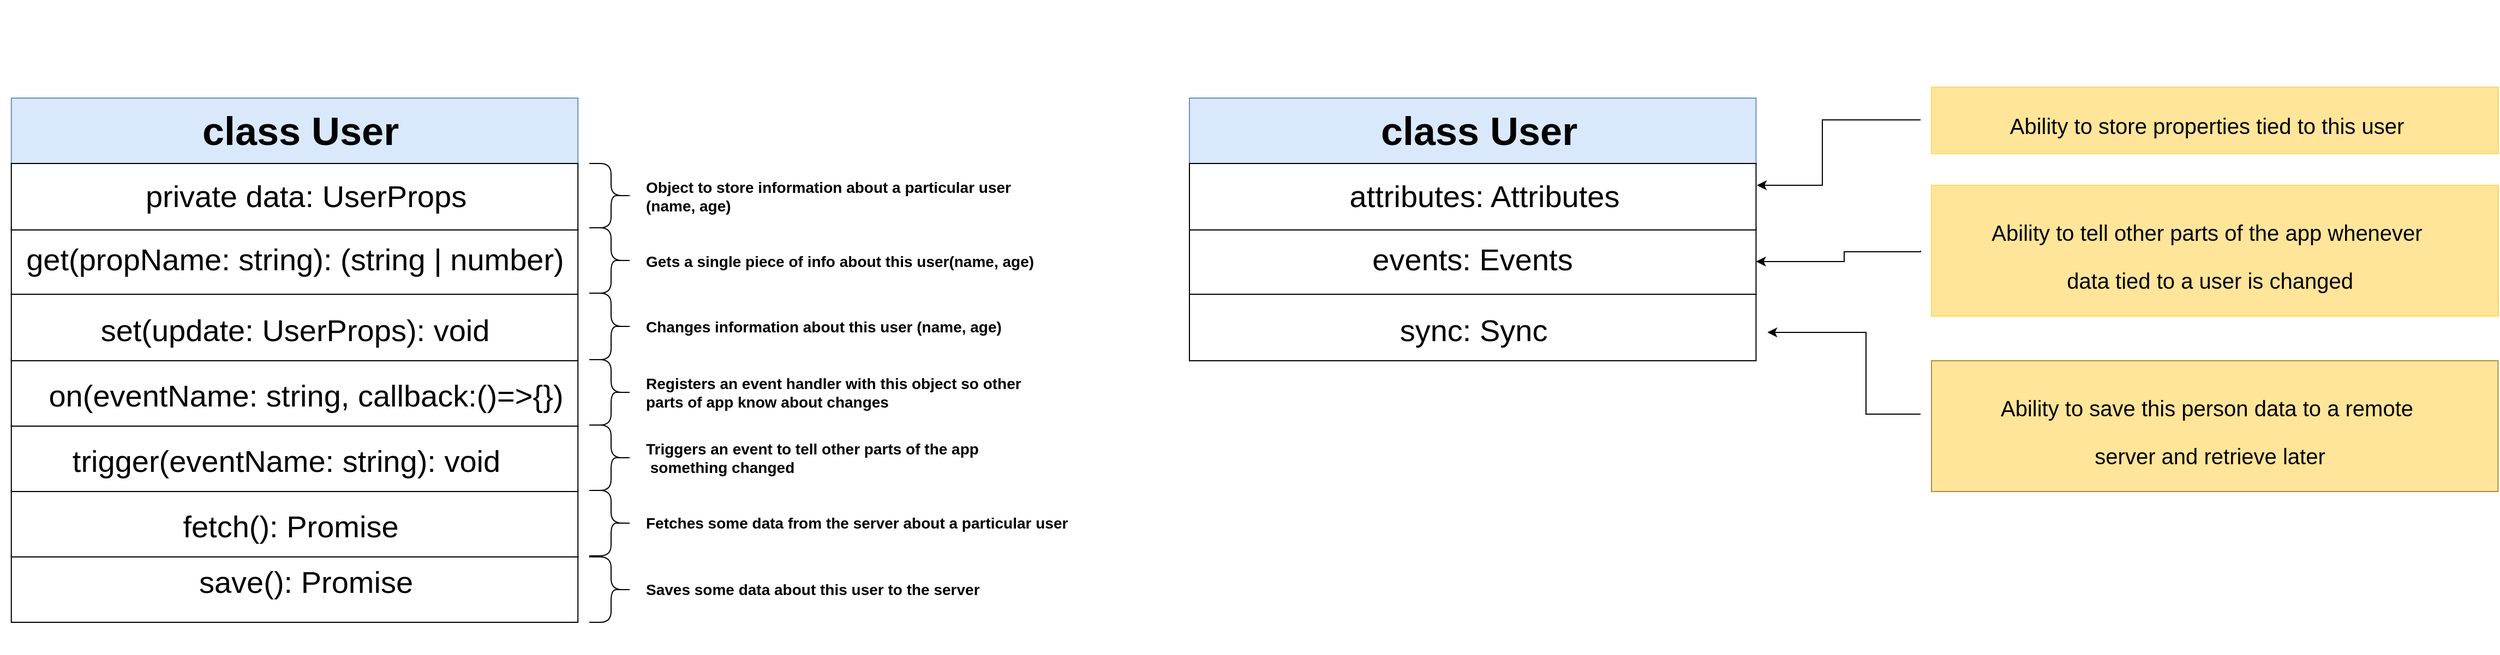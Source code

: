<mxfile version="20.0.4" type="github">
  <diagram id="kgpKYQtTHZ0yAKxKKP6v" name="Page-1">
    <mxGraphModel dx="1597" dy="829" grid="1" gridSize="10" guides="1" tooltips="1" connect="1" arrows="1" fold="1" page="1" pageScale="1" pageWidth="850" pageHeight="1100" math="0" shadow="0">
      <root>
        <mxCell id="0" />
        <mxCell id="1" parent="0" />
        <mxCell id="8q5D-cMC82iMwhPQfxOw-59" value="&lt;b style=&quot;font-size: 14px;&quot;&gt;Gets a single piece of info about this user(name, age)&lt;/b&gt;" style="text;html=1;resizable=0;autosize=1;align=left;verticalAlign=middle;points=[];fillColor=none;strokeColor=none;rounded=0;labelBackgroundColor=none;fontFamily=Helvetica;fontSize=14;" parent="1" vertex="1">
          <mxGeometry x="620" y="295" width="380" height="30" as="geometry" />
        </mxCell>
        <mxCell id="8q5D-cMC82iMwhPQfxOw-61" value="" style="group" parent="1" vertex="1" connectable="0">
          <mxGeometry x="30" y="70" width="1000" height="600" as="geometry" />
        </mxCell>
        <mxCell id="8q5D-cMC82iMwhPQfxOw-50" value="" style="group" parent="8q5D-cMC82iMwhPQfxOw-61" vertex="1" connectable="0">
          <mxGeometry x="10.38" y="500" width="529.62" height="71" as="geometry" />
        </mxCell>
        <mxCell id="8q5D-cMC82iMwhPQfxOw-18" value="" style="rounded=0;whiteSpace=wrap;html=1;labelBackgroundColor=#99CCFF;fontSize=36;" parent="8q5D-cMC82iMwhPQfxOw-50" vertex="1">
          <mxGeometry y="10" width="519.229" height="61" as="geometry" />
        </mxCell>
        <mxCell id="8q5D-cMC82iMwhPQfxOw-20" value="&lt;span style=&quot;&quot;&gt;&lt;font style=&quot;font-size: 28px;&quot;&gt;save(): Promise&lt;/font&gt;&lt;/span&gt;" style="text;html=1;resizable=0;autosize=1;align=center;verticalAlign=middle;points=[];rounded=0;labelBackgroundColor=none;fontSize=36;strokeWidth=0;" parent="8q5D-cMC82iMwhPQfxOw-50" vertex="1">
          <mxGeometry x="159.624" y="1" width="220" height="60" as="geometry" />
        </mxCell>
        <mxCell id="8q5D-cMC82iMwhPQfxOw-51" value="" style="group" parent="8q5D-cMC82iMwhPQfxOw-61" vertex="1" connectable="0">
          <mxGeometry x="10.38" y="440" width="519.23" height="61" as="geometry" />
        </mxCell>
        <mxCell id="8q5D-cMC82iMwhPQfxOw-11" value="" style="rounded=0;whiteSpace=wrap;html=1;labelBackgroundColor=#99CCFF;fontSize=36;" parent="8q5D-cMC82iMwhPQfxOw-51" vertex="1">
          <mxGeometry y="10" width="519.23" height="61" as="geometry" />
        </mxCell>
        <mxCell id="8q5D-cMC82iMwhPQfxOw-17" value="&lt;span style=&quot;&quot;&gt;&lt;font style=&quot;font-size: 28px;&quot;&gt;fetch(): Promise&lt;/font&gt;&lt;/span&gt;" style="text;html=1;resizable=0;autosize=1;align=center;verticalAlign=middle;points=[];rounded=0;labelBackgroundColor=none;fontSize=36;strokeWidth=0;" parent="8q5D-cMC82iMwhPQfxOw-51" vertex="1">
          <mxGeometry x="145.384" y="10" width="220" height="60" as="geometry" />
        </mxCell>
        <mxCell id="8q5D-cMC82iMwhPQfxOw-52" value="" style="group" parent="8q5D-cMC82iMwhPQfxOw-61" vertex="1" connectable="0">
          <mxGeometry x="10.38" y="390" width="519.23" height="61" as="geometry" />
        </mxCell>
        <mxCell id="8q5D-cMC82iMwhPQfxOw-8" value="" style="rounded=0;whiteSpace=wrap;html=1;labelBackgroundColor=#99CCFF;fontSize=36;" parent="8q5D-cMC82iMwhPQfxOw-52" vertex="1">
          <mxGeometry width="519.23" height="61.0" as="geometry" />
        </mxCell>
        <mxCell id="8q5D-cMC82iMwhPQfxOw-12" value="&lt;span style=&quot;&quot;&gt;&lt;font style=&quot;font-size: 28px;&quot;&gt;trigger(eventName: string): void&lt;/font&gt;&lt;/span&gt;" style="text;html=1;resizable=0;autosize=1;align=center;verticalAlign=middle;points=[];rounded=0;labelBackgroundColor=none;fontSize=36;strokeWidth=0;" parent="8q5D-cMC82iMwhPQfxOw-52" vertex="1">
          <mxGeometry x="41.538" width="420" height="60" as="geometry" />
        </mxCell>
        <mxCell id="8q5D-cMC82iMwhPQfxOw-55" value="" style="group" parent="8q5D-cMC82iMwhPQfxOw-61" vertex="1" connectable="0">
          <mxGeometry x="10.38" y="330" width="519.23" height="61" as="geometry" />
        </mxCell>
        <mxCell id="8q5D-cMC82iMwhPQfxOw-9" value="" style="rounded=0;whiteSpace=wrap;html=1;labelBackgroundColor=#99CCFF;fontSize=36;" parent="8q5D-cMC82iMwhPQfxOw-55" vertex="1">
          <mxGeometry y="-0.002" width="519.229" height="61" as="geometry" />
        </mxCell>
        <mxCell id="8q5D-cMC82iMwhPQfxOw-15" value="&lt;span style=&quot;&quot;&gt;&lt;font style=&quot;font-size: 28px;&quot;&gt;on(eventName: string, callback:()=&amp;gt;{})&lt;/font&gt;&lt;/span&gt;" style="text;html=1;resizable=0;autosize=1;align=center;verticalAlign=middle;points=[];rounded=0;labelBackgroundColor=none;fontSize=36;strokeWidth=0;" parent="8q5D-cMC82iMwhPQfxOw-55" vertex="1">
          <mxGeometry x="19.23" y="-0.006" width="500" height="60" as="geometry" />
        </mxCell>
        <mxCell id="8q5D-cMC82iMwhPQfxOw-56" value="" style="group" parent="8q5D-cMC82iMwhPQfxOw-61" vertex="1" connectable="0">
          <mxGeometry x="10.38" y="270" width="529.62" height="61" as="geometry" />
        </mxCell>
        <mxCell id="8q5D-cMC82iMwhPQfxOw-10" value="" style="rounded=0;whiteSpace=wrap;html=1;labelBackgroundColor=#99CCFF;fontSize=36;" parent="8q5D-cMC82iMwhPQfxOw-56" vertex="1">
          <mxGeometry width="519.23" height="61" as="geometry" />
        </mxCell>
        <mxCell id="8q5D-cMC82iMwhPQfxOw-14" value="&lt;span style=&quot;&quot;&gt;&lt;font style=&quot;font-size: 28px; line-height: 0.4;&quot;&gt;set(update: UserProps): void&lt;/font&gt;&lt;/span&gt;" style="text;html=1;resizable=0;autosize=1;align=center;verticalAlign=middle;points=[];rounded=0;labelBackgroundColor=none;fontSize=36;strokeWidth=0;" parent="8q5D-cMC82iMwhPQfxOw-56" vertex="1">
          <mxGeometry x="69.618" y="-3.112e-7" width="380" height="60" as="geometry" />
        </mxCell>
        <mxCell id="8q5D-cMC82iMwhPQfxOw-57" value="" style="group" parent="8q5D-cMC82iMwhPQfxOw-56" vertex="1" connectable="0">
          <mxGeometry x="-10.38" y="-61" width="540" height="61" as="geometry" />
        </mxCell>
        <mxCell id="8q5D-cMC82iMwhPQfxOw-7" value="" style="rounded=0;whiteSpace=wrap;html=1;labelBackgroundColor=#99CCFF;fontSize=36;" parent="8q5D-cMC82iMwhPQfxOw-57" vertex="1">
          <mxGeometry x="10.385" width="519.231" height="61" as="geometry" />
        </mxCell>
        <mxCell id="8q5D-cMC82iMwhPQfxOw-13" value="&lt;span style=&quot;&quot;&gt;&lt;font style=&quot;font-size: 28px;&quot;&gt;get(propName: string): (string | number)&lt;/font&gt;&lt;/span&gt;" style="text;html=1;resizable=0;autosize=1;align=center;verticalAlign=middle;points=[];rounded=0;labelBackgroundColor=none;fontSize=36;strokeWidth=0;" parent="8q5D-cMC82iMwhPQfxOw-57" vertex="1">
          <mxGeometry x="9.62" y="-3.94" width="520" height="60" as="geometry" />
        </mxCell>
        <mxCell id="8q5D-cMC82iMwhPQfxOw-63" value="" style="group" parent="8q5D-cMC82iMwhPQfxOw-61" vertex="1" connectable="0">
          <mxGeometry x="10.385" y="90" width="519.231" height="61" as="geometry" />
        </mxCell>
        <mxCell id="8q5D-cMC82iMwhPQfxOw-5" value="" style="rounded=0;whiteSpace=wrap;html=1;labelBackgroundColor=#99CCFF;fontSize=36;fillColor=#dae8fc;strokeColor=#6c8ebf;" parent="8q5D-cMC82iMwhPQfxOw-63" vertex="1">
          <mxGeometry width="519.231" height="61" as="geometry" />
        </mxCell>
        <mxCell id="8q5D-cMC82iMwhPQfxOw-2" value="&lt;font style=&quot;font-size: 36px;&quot;&gt;&lt;b&gt;class User&lt;/b&gt;&lt;/font&gt;" style="text;html=1;resizable=0;autosize=1;align=center;verticalAlign=middle;points=[];fillColor=none;strokeColor=none;rounded=0;" parent="8q5D-cMC82iMwhPQfxOw-63" vertex="1">
          <mxGeometry x="164.809" width="200" height="60" as="geometry" />
        </mxCell>
        <mxCell id="8q5D-cMC82iMwhPQfxOw-43" value="" style="shape=curlyBracket;whiteSpace=wrap;html=1;rounded=1;flipH=1;labelBackgroundColor=none;fontSize=28;strokeWidth=1;" parent="8q5D-cMC82iMwhPQfxOw-61" vertex="1">
          <mxGeometry x="540" y="450" width="40" height="60" as="geometry" />
        </mxCell>
        <mxCell id="8q5D-cMC82iMwhPQfxOw-44" value="" style="shape=curlyBracket;whiteSpace=wrap;html=1;rounded=1;flipH=1;labelBackgroundColor=none;fontSize=28;strokeWidth=1;" parent="8q5D-cMC82iMwhPQfxOw-61" vertex="1">
          <mxGeometry x="540" y="511" width="40" height="60" as="geometry" />
        </mxCell>
        <mxCell id="8q5D-cMC82iMwhPQfxOw-42" value="" style="shape=curlyBracket;whiteSpace=wrap;html=1;rounded=1;flipH=1;labelBackgroundColor=none;fontSize=28;strokeWidth=1;spacing=1;" parent="8q5D-cMC82iMwhPQfxOw-61" vertex="1">
          <mxGeometry x="540" y="390" width="40" height="60" as="geometry" />
        </mxCell>
        <mxCell id="8q5D-cMC82iMwhPQfxOw-41" value="" style="shape=curlyBracket;whiteSpace=wrap;html=1;rounded=1;flipH=1;labelBackgroundColor=none;fontSize=28;strokeWidth=1;" parent="8q5D-cMC82iMwhPQfxOw-61" vertex="1">
          <mxGeometry x="540" y="330" width="40" height="60" as="geometry" />
        </mxCell>
        <mxCell id="8q5D-cMC82iMwhPQfxOw-40" value="" style="shape=curlyBracket;whiteSpace=wrap;html=1;rounded=1;flipH=1;labelBackgroundColor=none;fontSize=28;strokeWidth=1;" parent="8q5D-cMC82iMwhPQfxOw-61" vertex="1">
          <mxGeometry x="540" y="269" width="40" height="61" as="geometry" />
        </mxCell>
        <mxCell id="8q5D-cMC82iMwhPQfxOw-39" value="" style="shape=curlyBracket;whiteSpace=wrap;html=1;rounded=1;flipH=1;labelBackgroundColor=none;fontSize=28;strokeWidth=1;" parent="8q5D-cMC82iMwhPQfxOw-61" vertex="1">
          <mxGeometry x="540" y="209" width="40" height="60" as="geometry" />
        </mxCell>
        <mxCell id="8q5D-cMC82iMwhPQfxOw-38" value="" style="shape=curlyBracket;whiteSpace=wrap;html=1;rounded=1;flipH=1;labelBackgroundColor=none;fontSize=28;strokeWidth=1;" parent="8q5D-cMC82iMwhPQfxOw-61" vertex="1">
          <mxGeometry x="540" y="150" width="40" height="59" as="geometry" />
        </mxCell>
        <mxCell id="8q5D-cMC82iMwhPQfxOw-58" value="" style="group" parent="8q5D-cMC82iMwhPQfxOw-61" vertex="1" connectable="0">
          <mxGeometry x="10.38" y="150" width="519.23" height="61" as="geometry" />
        </mxCell>
        <mxCell id="8q5D-cMC82iMwhPQfxOw-6" value="" style="rounded=0;whiteSpace=wrap;html=1;labelBackgroundColor=#99CCFF;fontSize=36;" parent="8q5D-cMC82iMwhPQfxOw-58" vertex="1">
          <mxGeometry y="0.002" width="519.23" height="61" as="geometry" />
        </mxCell>
        <mxCell id="8q5D-cMC82iMwhPQfxOw-16" value="&lt;span style=&quot;&quot;&gt;&lt;font style=&quot;font-size: 28px;&quot;&gt;private data: UserProps&lt;/font&gt;&lt;/span&gt;" style="text;html=1;resizable=0;autosize=1;align=center;verticalAlign=middle;points=[];rounded=0;labelBackgroundColor=none;fontSize=36;strokeWidth=0;" parent="8q5D-cMC82iMwhPQfxOw-58" vertex="1">
          <mxGeometry x="109.621" y="-3" width="320" height="60" as="geometry" />
        </mxCell>
        <mxCell id="8q5D-cMC82iMwhPQfxOw-67" value="&lt;b style=&quot;font-size: 14px;&quot;&gt;Registers an event handler with this object so other&lt;br&gt;parts of app know about changes&lt;/b&gt;" style="text;html=1;resizable=0;autosize=1;align=left;verticalAlign=middle;points=[];fillColor=none;strokeColor=none;rounded=0;labelBackgroundColor=none;fontFamily=Helvetica;fontSize=14;" parent="8q5D-cMC82iMwhPQfxOw-61" vertex="1">
          <mxGeometry x="590" y="335" width="370" height="50" as="geometry" />
        </mxCell>
        <mxCell id="8q5D-cMC82iMwhPQfxOw-66" value="&lt;b style=&quot;font-size: 14px;&quot;&gt;Changes information about this user (name, age)&lt;/b&gt;" style="text;html=1;resizable=0;autosize=1;align=left;verticalAlign=middle;points=[];fillColor=none;strokeColor=none;rounded=0;labelBackgroundColor=none;fontFamily=Helvetica;fontSize=14;" parent="8q5D-cMC82iMwhPQfxOw-61" vertex="1">
          <mxGeometry x="590" y="285" width="350" height="30" as="geometry" />
        </mxCell>
        <mxCell id="8q5D-cMC82iMwhPQfxOw-45" value="&lt;span style=&quot;font-size: 14px;&quot;&gt;&lt;font style=&quot;font-size: 14px; line-height: 0.9;&quot;&gt;&lt;b style=&quot;font-size: 14px;&quot;&gt;Object to store information about a particular user &lt;br style=&quot;font-size: 14px;&quot;&gt;(name, age)&lt;/b&gt;&lt;/font&gt;&lt;/span&gt;" style="text;html=1;resizable=0;autosize=1;align=left;verticalAlign=middle;points=[];rounded=0;labelBackgroundColor=none;fontSize=14;strokeWidth=0;resizeWidth=1;spacing=2;textDirection=ltr;horizontal=1;" parent="8q5D-cMC82iMwhPQfxOw-61" vertex="1">
          <mxGeometry x="590" y="154.5" width="360" height="50" as="geometry" />
        </mxCell>
        <mxCell id="8q5D-cMC82iMwhPQfxOw-103" value="&lt;b style=&quot;font-size: 14px;&quot;&gt;Triggers an event to tell other parts of the app&lt;br&gt;&amp;nbsp;something changed&lt;/b&gt;" style="text;html=1;resizable=0;autosize=1;align=left;verticalAlign=middle;points=[];fillColor=none;strokeColor=none;rounded=0;labelBackgroundColor=none;fontFamily=Helvetica;fontSize=14;" parent="8q5D-cMC82iMwhPQfxOw-61" vertex="1">
          <mxGeometry x="590" y="395" width="330" height="50" as="geometry" />
        </mxCell>
        <mxCell id="8q5D-cMC82iMwhPQfxOw-104" value="&lt;b style=&quot;font-size: 14px;&quot;&gt;Fetches some data from the server about a particular user&lt;/b&gt;" style="text;html=1;resizable=0;autosize=1;align=left;verticalAlign=middle;points=[];fillColor=none;strokeColor=none;rounded=0;labelBackgroundColor=none;fontFamily=Helvetica;fontSize=14;" parent="8q5D-cMC82iMwhPQfxOw-61" vertex="1">
          <mxGeometry x="590" y="465" width="410" height="30" as="geometry" />
        </mxCell>
        <mxCell id="8q5D-cMC82iMwhPQfxOw-105" value="&lt;b style=&quot;font-size: 14px;&quot;&gt;Saves some data about this user to the server&lt;/b&gt;" style="text;html=1;resizable=0;autosize=1;align=left;verticalAlign=middle;points=[];fillColor=none;strokeColor=none;rounded=0;labelBackgroundColor=none;fontFamily=Helvetica;fontSize=14;" parent="8q5D-cMC82iMwhPQfxOw-61" vertex="1">
          <mxGeometry x="590" y="526" width="330" height="30" as="geometry" />
        </mxCell>
        <mxCell id="uSPj2m4uD2qf2S9mHnP5-7" value="" style="group;fillColor=#fff2cc;strokeColor=#A88F44;" vertex="1" connectable="0" parent="1">
          <mxGeometry x="1800" y="150" width="519.23" height="61" as="geometry" />
        </mxCell>
        <mxCell id="uSPj2m4uD2qf2S9mHnP5-8" value="" style="rounded=0;whiteSpace=wrap;html=1;labelBackgroundColor=#99CCFF;fontSize=36;fillColor=#FFE599;strokeColor=#FFD966;" vertex="1" parent="uSPj2m4uD2qf2S9mHnP5-7">
          <mxGeometry width="519.23" height="61.0" as="geometry" />
        </mxCell>
        <mxCell id="uSPj2m4uD2qf2S9mHnP5-9" value="&lt;span style=&quot;&quot;&gt;&lt;font style=&quot;font-size: 20px;&quot;&gt;Ability to store properties tied to this user&lt;/font&gt;&lt;/span&gt;" style="text;html=1;resizable=0;autosize=1;align=center;verticalAlign=middle;points=[];rounded=0;labelBackgroundColor=none;fontSize=36;strokeWidth=0;" vertex="1" parent="uSPj2m4uD2qf2S9mHnP5-7">
          <mxGeometry x="61.538" width="380" height="60" as="geometry" />
        </mxCell>
        <mxCell id="uSPj2m4uD2qf2S9mHnP5-13" value="" style="group" vertex="1" connectable="0" parent="1">
          <mxGeometry x="1120" y="340" width="529.62" height="61" as="geometry" />
        </mxCell>
        <mxCell id="uSPj2m4uD2qf2S9mHnP5-14" value="" style="rounded=0;whiteSpace=wrap;html=1;labelBackgroundColor=#99CCFF;fontSize=36;" vertex="1" parent="uSPj2m4uD2qf2S9mHnP5-13">
          <mxGeometry width="519.23" height="61" as="geometry" />
        </mxCell>
        <mxCell id="uSPj2m4uD2qf2S9mHnP5-15" value="&lt;span style=&quot;&quot;&gt;&lt;font style=&quot;font-size: 28px; line-height: 0.4;&quot;&gt;sync: Sync&lt;/font&gt;&lt;/span&gt;" style="text;html=1;resizable=0;autosize=1;align=center;verticalAlign=middle;points=[];rounded=0;labelBackgroundColor=none;fontSize=36;strokeWidth=0;" vertex="1" parent="uSPj2m4uD2qf2S9mHnP5-13">
          <mxGeometry x="179.618" y="-3.112e-7" width="160" height="60" as="geometry" />
        </mxCell>
        <mxCell id="uSPj2m4uD2qf2S9mHnP5-16" value="" style="group" vertex="1" connectable="0" parent="uSPj2m4uD2qf2S9mHnP5-13">
          <mxGeometry x="-10.38" y="-61" width="540" height="61" as="geometry" />
        </mxCell>
        <mxCell id="uSPj2m4uD2qf2S9mHnP5-17" value="" style="rounded=0;whiteSpace=wrap;html=1;labelBackgroundColor=#99CCFF;fontSize=36;" vertex="1" parent="uSPj2m4uD2qf2S9mHnP5-16">
          <mxGeometry x="10.385" width="519.231" height="61" as="geometry" />
        </mxCell>
        <mxCell id="uSPj2m4uD2qf2S9mHnP5-18" value="&lt;span style=&quot;&quot;&gt;&lt;font style=&quot;font-size: 28px;&quot;&gt;events: Events&lt;/font&gt;&lt;/span&gt;" style="text;html=1;resizable=0;autosize=1;align=center;verticalAlign=middle;points=[];rounded=0;labelBackgroundColor=none;fontSize=36;strokeWidth=0;" vertex="1" parent="uSPj2m4uD2qf2S9mHnP5-16">
          <mxGeometry x="164.62" y="-3.94" width="210" height="60" as="geometry" />
        </mxCell>
        <mxCell id="uSPj2m4uD2qf2S9mHnP5-19" value="" style="group" vertex="1" connectable="0" parent="1">
          <mxGeometry x="1120.005" y="160" width="519.231" height="61" as="geometry" />
        </mxCell>
        <mxCell id="uSPj2m4uD2qf2S9mHnP5-20" value="" style="rounded=0;whiteSpace=wrap;html=1;labelBackgroundColor=#99CCFF;fontSize=36;fillColor=#dae8fc;strokeColor=#6c8ebf;" vertex="1" parent="uSPj2m4uD2qf2S9mHnP5-19">
          <mxGeometry width="519.231" height="61" as="geometry" />
        </mxCell>
        <mxCell id="uSPj2m4uD2qf2S9mHnP5-21" value="&lt;font style=&quot;font-size: 36px;&quot;&gt;&lt;b&gt;class User&lt;/b&gt;&lt;/font&gt;" style="text;html=1;resizable=0;autosize=1;align=center;verticalAlign=middle;points=[];fillColor=none;strokeColor=none;rounded=0;" vertex="1" parent="uSPj2m4uD2qf2S9mHnP5-19">
          <mxGeometry x="164.809" width="200" height="60" as="geometry" />
        </mxCell>
        <mxCell id="uSPj2m4uD2qf2S9mHnP5-22" value="" style="group" vertex="1" connectable="0" parent="1">
          <mxGeometry x="1120" y="220" width="519.23" height="61" as="geometry" />
        </mxCell>
        <mxCell id="uSPj2m4uD2qf2S9mHnP5-23" value="" style="rounded=0;whiteSpace=wrap;html=1;labelBackgroundColor=#99CCFF;fontSize=36;" vertex="1" parent="uSPj2m4uD2qf2S9mHnP5-22">
          <mxGeometry y="0.002" width="519.23" height="61" as="geometry" />
        </mxCell>
        <mxCell id="uSPj2m4uD2qf2S9mHnP5-24" value="&lt;span style=&quot;&quot;&gt;&lt;font style=&quot;font-size: 28px;&quot;&gt;attributes: Attributes&lt;/font&gt;&lt;/span&gt;" style="text;html=1;resizable=0;autosize=1;align=center;verticalAlign=middle;points=[];rounded=0;labelBackgroundColor=none;fontSize=36;strokeWidth=0;" vertex="1" parent="uSPj2m4uD2qf2S9mHnP5-22">
          <mxGeometry x="134.621" y="-3" width="270" height="60" as="geometry" />
        </mxCell>
        <mxCell id="uSPj2m4uD2qf2S9mHnP5-28" value="" style="edgeStyle=orthogonalEdgeStyle;rounded=0;orthogonalLoop=1;jettySize=auto;html=1;fontSize=20;" edge="1" parent="1">
          <mxGeometry relative="1" as="geometry">
            <mxPoint x="1790" y="180" as="sourcePoint" />
            <mxPoint x="1640" y="240" as="targetPoint" />
            <Array as="points">
              <mxPoint x="1700" y="180" />
              <mxPoint x="1700" y="240" />
            </Array>
          </mxGeometry>
        </mxCell>
        <mxCell id="uSPj2m4uD2qf2S9mHnP5-30" value="" style="group;fillColor=#fff2cc;strokeColor=#A88F44;" vertex="1" connectable="0" parent="1">
          <mxGeometry x="1800" y="240" width="519.23" height="120" as="geometry" />
        </mxCell>
        <mxCell id="uSPj2m4uD2qf2S9mHnP5-31" value="" style="rounded=0;whiteSpace=wrap;html=1;labelBackgroundColor=#99CCFF;fontSize=36;fillColor=#FFE599;strokeColor=#FFD966;" vertex="1" parent="uSPj2m4uD2qf2S9mHnP5-30">
          <mxGeometry width="519.23" height="120" as="geometry" />
        </mxCell>
        <mxCell id="uSPj2m4uD2qf2S9mHnP5-32" value="&lt;span style=&quot;&quot;&gt;&lt;font style=&quot;font-size: 20px;&quot;&gt;Ability to tell other parts of the app whenever&lt;br&gt;&amp;nbsp;data tied to a user is changed&lt;/font&gt;&lt;/span&gt;" style="text;html=1;resizable=0;autosize=1;align=center;verticalAlign=middle;points=[];rounded=0;labelBackgroundColor=none;fontSize=36;strokeWidth=0;" vertex="1" parent="uSPj2m4uD2qf2S9mHnP5-30">
          <mxGeometry x="41.538" y="10.003" width="420" height="100" as="geometry" />
        </mxCell>
        <mxCell id="uSPj2m4uD2qf2S9mHnP5-33" value="" style="edgeStyle=orthogonalEdgeStyle;rounded=0;orthogonalLoop=1;jettySize=auto;html=1;fontSize=20;" edge="1" parent="1">
          <mxGeometry relative="1" as="geometry">
            <mxPoint x="1790" y="300" as="sourcePoint" />
            <mxPoint x="1639.24" y="310" as="targetPoint" />
            <Array as="points">
              <mxPoint x="1720" y="301" />
              <mxPoint x="1720" y="310" />
            </Array>
          </mxGeometry>
        </mxCell>
        <mxCell id="uSPj2m4uD2qf2S9mHnP5-34" value="" style="group;fillColor=#FFE599;strokeColor=#A88F44;" vertex="1" connectable="0" parent="1">
          <mxGeometry x="1800" y="401" width="519.23" height="120" as="geometry" />
        </mxCell>
        <mxCell id="uSPj2m4uD2qf2S9mHnP5-36" value="&lt;span style=&quot;&quot;&gt;&lt;font style=&quot;font-size: 20px;&quot;&gt;Ability to save this person data to a remote&lt;br&gt;&amp;nbsp;server and retrieve later&lt;/font&gt;&lt;/span&gt;" style="text;html=1;resizable=0;autosize=1;align=center;verticalAlign=middle;points=[];rounded=0;labelBackgroundColor=none;fontSize=36;strokeWidth=0;" vertex="1" parent="uSPj2m4uD2qf2S9mHnP5-34">
          <mxGeometry x="51.538" y="10" width="400" height="100" as="geometry" />
        </mxCell>
        <mxCell id="uSPj2m4uD2qf2S9mHnP5-37" value="" style="edgeStyle=orthogonalEdgeStyle;rounded=0;orthogonalLoop=1;jettySize=auto;html=1;fontSize=20;" edge="1" parent="1">
          <mxGeometry relative="1" as="geometry">
            <mxPoint x="1790" y="450" as="sourcePoint" />
            <mxPoint x="1649.62" y="375" as="targetPoint" />
            <Array as="points">
              <mxPoint x="1740" y="450" />
              <mxPoint x="1740" y="375" />
            </Array>
          </mxGeometry>
        </mxCell>
      </root>
    </mxGraphModel>
  </diagram>
</mxfile>
